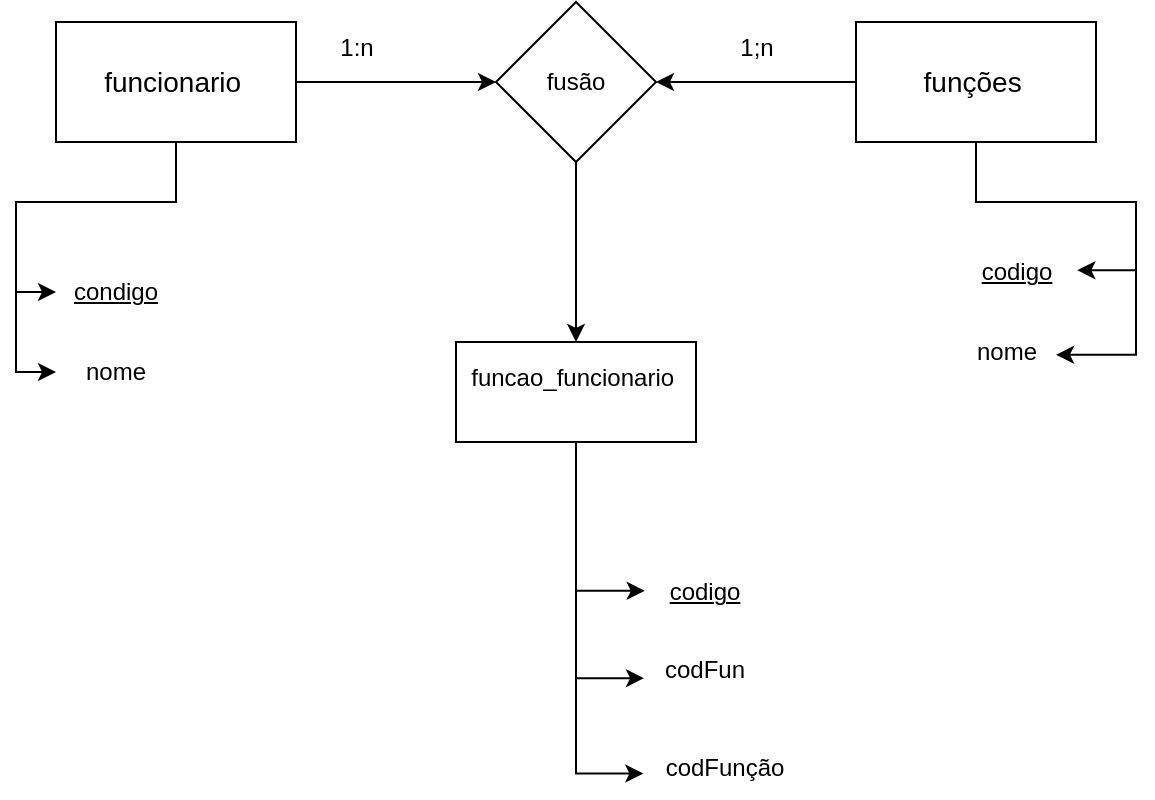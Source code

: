 <mxfile version="26.0.9">
  <diagram name="Página-1" id="1nIQ0Vbe9oIBW9aB5L_Z">
    <mxGraphModel dx="1036" dy="614" grid="1" gridSize="10" guides="1" tooltips="1" connect="1" arrows="1" fold="1" page="1" pageScale="1" pageWidth="827" pageHeight="1169" math="0" shadow="0">
      <root>
        <mxCell id="0" />
        <mxCell id="1" parent="0" />
        <mxCell id="Qb6JmwAzc8mW8-H-RW5B-7" style="edgeStyle=orthogonalEdgeStyle;rounded=0;orthogonalLoop=1;jettySize=auto;html=1;entryX=0;entryY=0.5;entryDx=0;entryDy=0;" edge="1" parent="1" source="Qb6JmwAzc8mW8-H-RW5B-1" target="Qb6JmwAzc8mW8-H-RW5B-4">
          <mxGeometry relative="1" as="geometry">
            <Array as="points">
              <mxPoint x="140" y="350" />
              <mxPoint x="60" y="350" />
              <mxPoint x="60" y="435" />
            </Array>
          </mxGeometry>
        </mxCell>
        <mxCell id="Qb6JmwAzc8mW8-H-RW5B-10" value="" style="edgeStyle=orthogonalEdgeStyle;rounded=0;orthogonalLoop=1;jettySize=auto;html=1;" edge="1" parent="1" source="Qb6JmwAzc8mW8-H-RW5B-1" target="Qb6JmwAzc8mW8-H-RW5B-9">
          <mxGeometry relative="1" as="geometry" />
        </mxCell>
        <mxCell id="Qb6JmwAzc8mW8-H-RW5B-34" style="edgeStyle=orthogonalEdgeStyle;rounded=0;orthogonalLoop=1;jettySize=auto;html=1;entryX=0;entryY=0.5;entryDx=0;entryDy=0;curved=0;jumpStyle=none;" edge="1" parent="1" source="Qb6JmwAzc8mW8-H-RW5B-1" target="Qb6JmwAzc8mW8-H-RW5B-3">
          <mxGeometry relative="1" as="geometry" />
        </mxCell>
        <mxCell id="Qb6JmwAzc8mW8-H-RW5B-1" value="&lt;font style=&quot;font-size: 14px;&quot;&gt;funcionario&lt;/font&gt;&amp;nbsp;" style="rounded=0;whiteSpace=wrap;html=1;" vertex="1" parent="1">
          <mxGeometry x="80" y="260" width="120" height="60" as="geometry" />
        </mxCell>
        <mxCell id="Qb6JmwAzc8mW8-H-RW5B-12" value="" style="edgeStyle=orthogonalEdgeStyle;rounded=0;orthogonalLoop=1;jettySize=auto;html=1;entryX=1;entryY=0.5;entryDx=0;entryDy=0;" edge="1" parent="1" source="Qb6JmwAzc8mW8-H-RW5B-2" target="Qb6JmwAzc8mW8-H-RW5B-9">
          <mxGeometry relative="1" as="geometry">
            <mxPoint x="420" y="290" as="targetPoint" />
          </mxGeometry>
        </mxCell>
        <mxCell id="Qb6JmwAzc8mW8-H-RW5B-2" value="&lt;font style=&quot;font-size: 14px;&quot;&gt;funções&lt;/font&gt;&amp;nbsp;" style="rounded=0;whiteSpace=wrap;html=1;" vertex="1" parent="1">
          <mxGeometry x="480" y="260" width="120" height="60" as="geometry" />
        </mxCell>
        <mxCell id="Qb6JmwAzc8mW8-H-RW5B-3" value="&lt;u&gt;condigo&lt;/u&gt;" style="text;html=1;align=center;verticalAlign=middle;whiteSpace=wrap;rounded=0;" vertex="1" parent="1">
          <mxGeometry x="80" y="380" width="60" height="30" as="geometry" />
        </mxCell>
        <mxCell id="Qb6JmwAzc8mW8-H-RW5B-4" value="nome&lt;span style=&quot;color: rgba(0, 0, 0, 0); font-family: monospace; font-size: 0px; text-align: start; text-wrap: nowrap;&quot;&gt;%3CmxGraphModel%3E%3Croot%3E%3CmxCell%20id%3D%220%22%2F%3E%3CmxCell%20id%3D%221%22%20parent%3D%220%22%2F%3E%3CmxCell%20id%3D%222%22%20value%3D%22%26lt%3Bu%26gt%3Bcondigo%26lt%3B%2Fu%26gt%3B%22%20style%3D%22text%3Bhtml%3D1%3Balign%3Dcenter%3BverticalAlign%3Dmiddle%3BwhiteSpace%3Dwrap%3Brounded%3D0%3B%22%20vertex%3D%221%22%20parent%3D%221%22%3E%3CmxGeometry%20x%3D%2280%22%20y%3D%22380%22%20width%3D%2260%22%20height%3D%2230%22%20as%3D%22geometry%22%2F%3E%3C%2FmxCell%3E%3C%2Froot%3E%3C%2FmxGraphModel%3E&lt;/span&gt;" style="text;html=1;align=center;verticalAlign=middle;whiteSpace=wrap;rounded=0;" vertex="1" parent="1">
          <mxGeometry x="80" y="420" width="60" height="30" as="geometry" />
        </mxCell>
        <mxCell id="Qb6JmwAzc8mW8-H-RW5B-20" value="" style="edgeStyle=orthogonalEdgeStyle;rounded=0;orthogonalLoop=1;jettySize=auto;html=1;" edge="1" parent="1" source="Qb6JmwAzc8mW8-H-RW5B-9" target="Qb6JmwAzc8mW8-H-RW5B-19">
          <mxGeometry relative="1" as="geometry" />
        </mxCell>
        <mxCell id="Qb6JmwAzc8mW8-H-RW5B-9" value="fusão" style="rhombus;whiteSpace=wrap;html=1;rounded=0;" vertex="1" parent="1">
          <mxGeometry x="300" y="250" width="80" height="80" as="geometry" />
        </mxCell>
        <mxCell id="Qb6JmwAzc8mW8-H-RW5B-13" value="1:n" style="text;html=1;align=center;verticalAlign=middle;resizable=0;points=[];autosize=1;strokeColor=none;fillColor=none;" vertex="1" parent="1">
          <mxGeometry x="210" y="258" width="40" height="30" as="geometry" />
        </mxCell>
        <mxCell id="Qb6JmwAzc8mW8-H-RW5B-14" value="1;n" style="text;html=1;align=center;verticalAlign=middle;resizable=0;points=[];autosize=1;strokeColor=none;fillColor=none;" vertex="1" parent="1">
          <mxGeometry x="410" y="258" width="40" height="30" as="geometry" />
        </mxCell>
        <mxCell id="Qb6JmwAzc8mW8-H-RW5B-15" value="&lt;u&gt;codigo&lt;/u&gt;" style="text;html=1;align=center;verticalAlign=middle;resizable=0;points=[];autosize=1;strokeColor=none;fillColor=none;" vertex="1" parent="1">
          <mxGeometry x="530" y="370" width="60" height="30" as="geometry" />
        </mxCell>
        <mxCell id="Qb6JmwAzc8mW8-H-RW5B-16" value="nome" style="text;html=1;align=center;verticalAlign=middle;resizable=0;points=[];autosize=1;strokeColor=none;fillColor=none;" vertex="1" parent="1">
          <mxGeometry x="530" y="410" width="50" height="30" as="geometry" />
        </mxCell>
        <mxCell id="Qb6JmwAzc8mW8-H-RW5B-17" style="edgeStyle=orthogonalEdgeStyle;rounded=0;orthogonalLoop=1;jettySize=auto;html=1;entryX=1.011;entryY=0.47;entryDx=0;entryDy=0;entryPerimeter=0;" edge="1" parent="1" source="Qb6JmwAzc8mW8-H-RW5B-2" target="Qb6JmwAzc8mW8-H-RW5B-15">
          <mxGeometry relative="1" as="geometry">
            <Array as="points">
              <mxPoint x="540" y="350" />
              <mxPoint x="620" y="350" />
              <mxPoint x="620" y="384" />
            </Array>
          </mxGeometry>
        </mxCell>
        <mxCell id="Qb6JmwAzc8mW8-H-RW5B-18" style="edgeStyle=orthogonalEdgeStyle;rounded=0;orthogonalLoop=1;jettySize=auto;html=1;entryX=1;entryY=0.547;entryDx=0;entryDy=0;entryPerimeter=0;" edge="1" parent="1" source="Qb6JmwAzc8mW8-H-RW5B-2" target="Qb6JmwAzc8mW8-H-RW5B-16">
          <mxGeometry relative="1" as="geometry">
            <Array as="points">
              <mxPoint x="540" y="350" />
              <mxPoint x="620" y="350" />
              <mxPoint x="620" y="426" />
            </Array>
          </mxGeometry>
        </mxCell>
        <mxCell id="Qb6JmwAzc8mW8-H-RW5B-19" value="funcao_funcionario&amp;nbsp;&lt;div&gt;&lt;br&gt;&lt;/div&gt;" style="whiteSpace=wrap;html=1;rounded=0;" vertex="1" parent="1">
          <mxGeometry x="280" y="420" width="120" height="50" as="geometry" />
        </mxCell>
        <mxCell id="Qb6JmwAzc8mW8-H-RW5B-21" value="&lt;u&gt;codigo&lt;/u&gt;" style="text;html=1;align=center;verticalAlign=middle;resizable=0;points=[];autosize=1;strokeColor=none;fillColor=none;" vertex="1" parent="1">
          <mxGeometry x="374" y="530" width="60" height="30" as="geometry" />
        </mxCell>
        <mxCell id="Qb6JmwAzc8mW8-H-RW5B-25" value="codFun" style="text;html=1;align=center;verticalAlign=middle;resizable=0;points=[];autosize=1;strokeColor=none;fillColor=none;" vertex="1" parent="1">
          <mxGeometry x="374" y="569" width="60" height="30" as="geometry" />
        </mxCell>
        <mxCell id="Qb6JmwAzc8mW8-H-RW5B-26" value="codFunção" style="text;html=1;align=center;verticalAlign=middle;resizable=0;points=[];autosize=1;strokeColor=none;fillColor=none;" vertex="1" parent="1">
          <mxGeometry x="374" y="618" width="80" height="30" as="geometry" />
        </mxCell>
        <mxCell id="Qb6JmwAzc8mW8-H-RW5B-27" style="edgeStyle=orthogonalEdgeStyle;rounded=0;orthogonalLoop=1;jettySize=auto;html=1;entryX=0.006;entryY=0.481;entryDx=0;entryDy=0;entryPerimeter=0;" edge="1" parent="1" source="Qb6JmwAzc8mW8-H-RW5B-19" target="Qb6JmwAzc8mW8-H-RW5B-21">
          <mxGeometry relative="1" as="geometry">
            <Array as="points">
              <mxPoint x="340" y="544" />
            </Array>
          </mxGeometry>
        </mxCell>
        <mxCell id="Qb6JmwAzc8mW8-H-RW5B-28" style="edgeStyle=orthogonalEdgeStyle;rounded=0;orthogonalLoop=1;jettySize=auto;html=1;entryX=0;entryY=0.636;entryDx=0;entryDy=0;entryPerimeter=0;" edge="1" parent="1" source="Qb6JmwAzc8mW8-H-RW5B-19" target="Qb6JmwAzc8mW8-H-RW5B-25">
          <mxGeometry relative="1" as="geometry">
            <Array as="points">
              <mxPoint x="340" y="588" />
            </Array>
          </mxGeometry>
        </mxCell>
        <mxCell id="Qb6JmwAzc8mW8-H-RW5B-29" style="edgeStyle=orthogonalEdgeStyle;rounded=0;orthogonalLoop=1;jettySize=auto;html=1;entryX=-0.004;entryY=0.592;entryDx=0;entryDy=0;entryPerimeter=0;" edge="1" parent="1" source="Qb6JmwAzc8mW8-H-RW5B-19" target="Qb6JmwAzc8mW8-H-RW5B-26">
          <mxGeometry relative="1" as="geometry">
            <Array as="points">
              <mxPoint x="340" y="636" />
            </Array>
          </mxGeometry>
        </mxCell>
      </root>
    </mxGraphModel>
  </diagram>
</mxfile>
